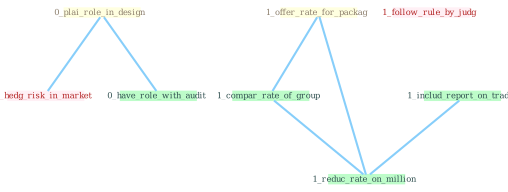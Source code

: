 Graph G{ 
    node
    [shape=polygon,style=filled,width=.5,height=.06,color="#BDFCC9",fixedsize=true,fontsize=4,
    fontcolor="#2f4f4f"];
    {node
    [color="#ffffe0", fontcolor="#8b7d6b"] "0_plai_role_in_design " "1_offer_rate_for_packag "}
{node [color="#fff0f5", fontcolor="#b22222"] "1_follow_rule_by_judg " "1_hedg_risk_in_market "}
edge [color="#B0E2FF"];

	"0_plai_role_in_design " -- "1_hedg_risk_in_market " [w="1", color="#87cefa" ];
	"0_plai_role_in_design " -- "0_have_role_with_audit " [w="1", color="#87cefa" ];
	"1_offer_rate_for_packag " -- "1_compar_rate_of_group " [w="1", color="#87cefa" ];
	"1_offer_rate_for_packag " -- "1_reduc_rate_on_million " [w="1", color="#87cefa" ];
	"1_includ_report_on_trade " -- "1_reduc_rate_on_million " [w="1", color="#87cefa" ];
	"1_compar_rate_of_group " -- "1_reduc_rate_on_million " [w="1", color="#87cefa" ];
}